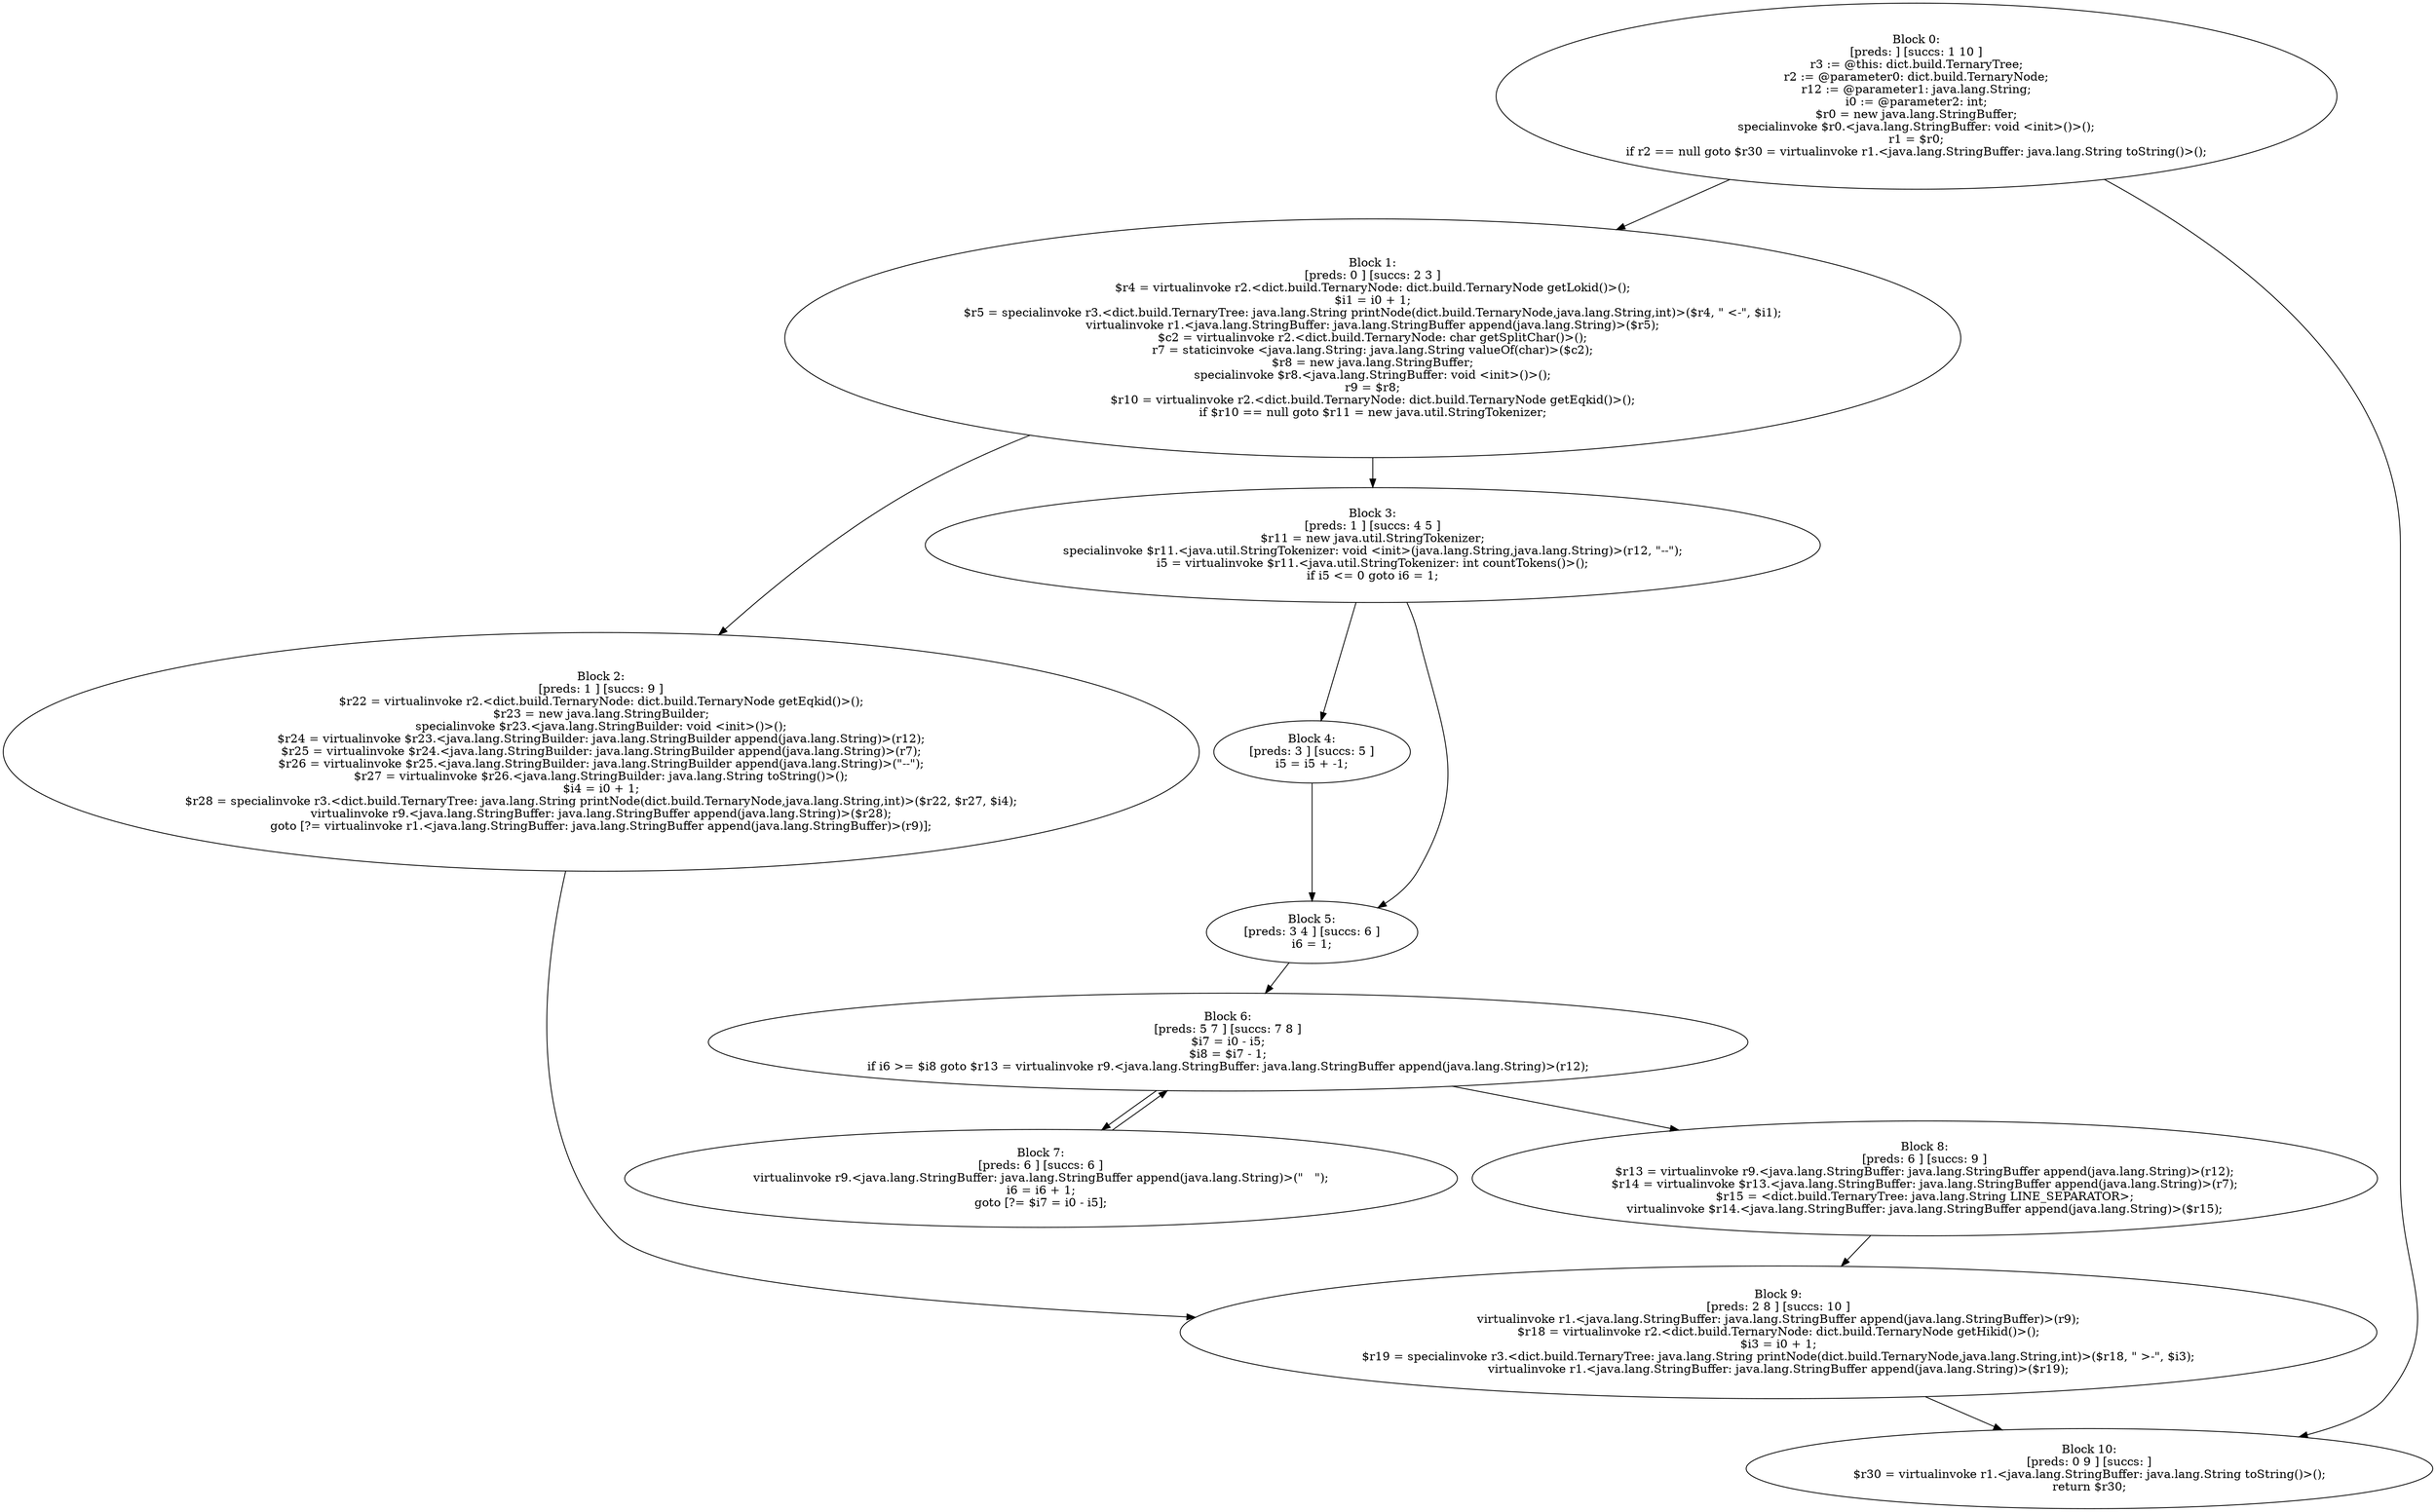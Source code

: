 digraph "unitGraph" {
    "Block 0:
[preds: ] [succs: 1 10 ]
r3 := @this: dict.build.TernaryTree;
r2 := @parameter0: dict.build.TernaryNode;
r12 := @parameter1: java.lang.String;
i0 := @parameter2: int;
$r0 = new java.lang.StringBuffer;
specialinvoke $r0.<java.lang.StringBuffer: void <init>()>();
r1 = $r0;
if r2 == null goto $r30 = virtualinvoke r1.<java.lang.StringBuffer: java.lang.String toString()>();
"
    "Block 1:
[preds: 0 ] [succs: 2 3 ]
$r4 = virtualinvoke r2.<dict.build.TernaryNode: dict.build.TernaryNode getLokid()>();
$i1 = i0 + 1;
$r5 = specialinvoke r3.<dict.build.TernaryTree: java.lang.String printNode(dict.build.TernaryNode,java.lang.String,int)>($r4, \" <-\", $i1);
virtualinvoke r1.<java.lang.StringBuffer: java.lang.StringBuffer append(java.lang.String)>($r5);
$c2 = virtualinvoke r2.<dict.build.TernaryNode: char getSplitChar()>();
r7 = staticinvoke <java.lang.String: java.lang.String valueOf(char)>($c2);
$r8 = new java.lang.StringBuffer;
specialinvoke $r8.<java.lang.StringBuffer: void <init>()>();
r9 = $r8;
$r10 = virtualinvoke r2.<dict.build.TernaryNode: dict.build.TernaryNode getEqkid()>();
if $r10 == null goto $r11 = new java.util.StringTokenizer;
"
    "Block 2:
[preds: 1 ] [succs: 9 ]
$r22 = virtualinvoke r2.<dict.build.TernaryNode: dict.build.TernaryNode getEqkid()>();
$r23 = new java.lang.StringBuilder;
specialinvoke $r23.<java.lang.StringBuilder: void <init>()>();
$r24 = virtualinvoke $r23.<java.lang.StringBuilder: java.lang.StringBuilder append(java.lang.String)>(r12);
$r25 = virtualinvoke $r24.<java.lang.StringBuilder: java.lang.StringBuilder append(java.lang.String)>(r7);
$r26 = virtualinvoke $r25.<java.lang.StringBuilder: java.lang.StringBuilder append(java.lang.String)>(\"--\");
$r27 = virtualinvoke $r26.<java.lang.StringBuilder: java.lang.String toString()>();
$i4 = i0 + 1;
$r28 = specialinvoke r3.<dict.build.TernaryTree: java.lang.String printNode(dict.build.TernaryNode,java.lang.String,int)>($r22, $r27, $i4);
virtualinvoke r9.<java.lang.StringBuffer: java.lang.StringBuffer append(java.lang.String)>($r28);
goto [?= virtualinvoke r1.<java.lang.StringBuffer: java.lang.StringBuffer append(java.lang.StringBuffer)>(r9)];
"
    "Block 3:
[preds: 1 ] [succs: 4 5 ]
$r11 = new java.util.StringTokenizer;
specialinvoke $r11.<java.util.StringTokenizer: void <init>(java.lang.String,java.lang.String)>(r12, \"--\");
i5 = virtualinvoke $r11.<java.util.StringTokenizer: int countTokens()>();
if i5 <= 0 goto i6 = 1;
"
    "Block 4:
[preds: 3 ] [succs: 5 ]
i5 = i5 + -1;
"
    "Block 5:
[preds: 3 4 ] [succs: 6 ]
i6 = 1;
"
    "Block 6:
[preds: 5 7 ] [succs: 7 8 ]
$i7 = i0 - i5;
$i8 = $i7 - 1;
if i6 >= $i8 goto $r13 = virtualinvoke r9.<java.lang.StringBuffer: java.lang.StringBuffer append(java.lang.String)>(r12);
"
    "Block 7:
[preds: 6 ] [succs: 6 ]
virtualinvoke r9.<java.lang.StringBuffer: java.lang.StringBuffer append(java.lang.String)>(\"   \");
i6 = i6 + 1;
goto [?= $i7 = i0 - i5];
"
    "Block 8:
[preds: 6 ] [succs: 9 ]
$r13 = virtualinvoke r9.<java.lang.StringBuffer: java.lang.StringBuffer append(java.lang.String)>(r12);
$r14 = virtualinvoke $r13.<java.lang.StringBuffer: java.lang.StringBuffer append(java.lang.String)>(r7);
$r15 = <dict.build.TernaryTree: java.lang.String LINE_SEPARATOR>;
virtualinvoke $r14.<java.lang.StringBuffer: java.lang.StringBuffer append(java.lang.String)>($r15);
"
    "Block 9:
[preds: 2 8 ] [succs: 10 ]
virtualinvoke r1.<java.lang.StringBuffer: java.lang.StringBuffer append(java.lang.StringBuffer)>(r9);
$r18 = virtualinvoke r2.<dict.build.TernaryNode: dict.build.TernaryNode getHikid()>();
$i3 = i0 + 1;
$r19 = specialinvoke r3.<dict.build.TernaryTree: java.lang.String printNode(dict.build.TernaryNode,java.lang.String,int)>($r18, \" >-\", $i3);
virtualinvoke r1.<java.lang.StringBuffer: java.lang.StringBuffer append(java.lang.String)>($r19);
"
    "Block 10:
[preds: 0 9 ] [succs: ]
$r30 = virtualinvoke r1.<java.lang.StringBuffer: java.lang.String toString()>();
return $r30;
"
    "Block 0:
[preds: ] [succs: 1 10 ]
r3 := @this: dict.build.TernaryTree;
r2 := @parameter0: dict.build.TernaryNode;
r12 := @parameter1: java.lang.String;
i0 := @parameter2: int;
$r0 = new java.lang.StringBuffer;
specialinvoke $r0.<java.lang.StringBuffer: void <init>()>();
r1 = $r0;
if r2 == null goto $r30 = virtualinvoke r1.<java.lang.StringBuffer: java.lang.String toString()>();
"->"Block 1:
[preds: 0 ] [succs: 2 3 ]
$r4 = virtualinvoke r2.<dict.build.TernaryNode: dict.build.TernaryNode getLokid()>();
$i1 = i0 + 1;
$r5 = specialinvoke r3.<dict.build.TernaryTree: java.lang.String printNode(dict.build.TernaryNode,java.lang.String,int)>($r4, \" <-\", $i1);
virtualinvoke r1.<java.lang.StringBuffer: java.lang.StringBuffer append(java.lang.String)>($r5);
$c2 = virtualinvoke r2.<dict.build.TernaryNode: char getSplitChar()>();
r7 = staticinvoke <java.lang.String: java.lang.String valueOf(char)>($c2);
$r8 = new java.lang.StringBuffer;
specialinvoke $r8.<java.lang.StringBuffer: void <init>()>();
r9 = $r8;
$r10 = virtualinvoke r2.<dict.build.TernaryNode: dict.build.TernaryNode getEqkid()>();
if $r10 == null goto $r11 = new java.util.StringTokenizer;
";
    "Block 0:
[preds: ] [succs: 1 10 ]
r3 := @this: dict.build.TernaryTree;
r2 := @parameter0: dict.build.TernaryNode;
r12 := @parameter1: java.lang.String;
i0 := @parameter2: int;
$r0 = new java.lang.StringBuffer;
specialinvoke $r0.<java.lang.StringBuffer: void <init>()>();
r1 = $r0;
if r2 == null goto $r30 = virtualinvoke r1.<java.lang.StringBuffer: java.lang.String toString()>();
"->"Block 10:
[preds: 0 9 ] [succs: ]
$r30 = virtualinvoke r1.<java.lang.StringBuffer: java.lang.String toString()>();
return $r30;
";
    "Block 1:
[preds: 0 ] [succs: 2 3 ]
$r4 = virtualinvoke r2.<dict.build.TernaryNode: dict.build.TernaryNode getLokid()>();
$i1 = i0 + 1;
$r5 = specialinvoke r3.<dict.build.TernaryTree: java.lang.String printNode(dict.build.TernaryNode,java.lang.String,int)>($r4, \" <-\", $i1);
virtualinvoke r1.<java.lang.StringBuffer: java.lang.StringBuffer append(java.lang.String)>($r5);
$c2 = virtualinvoke r2.<dict.build.TernaryNode: char getSplitChar()>();
r7 = staticinvoke <java.lang.String: java.lang.String valueOf(char)>($c2);
$r8 = new java.lang.StringBuffer;
specialinvoke $r8.<java.lang.StringBuffer: void <init>()>();
r9 = $r8;
$r10 = virtualinvoke r2.<dict.build.TernaryNode: dict.build.TernaryNode getEqkid()>();
if $r10 == null goto $r11 = new java.util.StringTokenizer;
"->"Block 2:
[preds: 1 ] [succs: 9 ]
$r22 = virtualinvoke r2.<dict.build.TernaryNode: dict.build.TernaryNode getEqkid()>();
$r23 = new java.lang.StringBuilder;
specialinvoke $r23.<java.lang.StringBuilder: void <init>()>();
$r24 = virtualinvoke $r23.<java.lang.StringBuilder: java.lang.StringBuilder append(java.lang.String)>(r12);
$r25 = virtualinvoke $r24.<java.lang.StringBuilder: java.lang.StringBuilder append(java.lang.String)>(r7);
$r26 = virtualinvoke $r25.<java.lang.StringBuilder: java.lang.StringBuilder append(java.lang.String)>(\"--\");
$r27 = virtualinvoke $r26.<java.lang.StringBuilder: java.lang.String toString()>();
$i4 = i0 + 1;
$r28 = specialinvoke r3.<dict.build.TernaryTree: java.lang.String printNode(dict.build.TernaryNode,java.lang.String,int)>($r22, $r27, $i4);
virtualinvoke r9.<java.lang.StringBuffer: java.lang.StringBuffer append(java.lang.String)>($r28);
goto [?= virtualinvoke r1.<java.lang.StringBuffer: java.lang.StringBuffer append(java.lang.StringBuffer)>(r9)];
";
    "Block 1:
[preds: 0 ] [succs: 2 3 ]
$r4 = virtualinvoke r2.<dict.build.TernaryNode: dict.build.TernaryNode getLokid()>();
$i1 = i0 + 1;
$r5 = specialinvoke r3.<dict.build.TernaryTree: java.lang.String printNode(dict.build.TernaryNode,java.lang.String,int)>($r4, \" <-\", $i1);
virtualinvoke r1.<java.lang.StringBuffer: java.lang.StringBuffer append(java.lang.String)>($r5);
$c2 = virtualinvoke r2.<dict.build.TernaryNode: char getSplitChar()>();
r7 = staticinvoke <java.lang.String: java.lang.String valueOf(char)>($c2);
$r8 = new java.lang.StringBuffer;
specialinvoke $r8.<java.lang.StringBuffer: void <init>()>();
r9 = $r8;
$r10 = virtualinvoke r2.<dict.build.TernaryNode: dict.build.TernaryNode getEqkid()>();
if $r10 == null goto $r11 = new java.util.StringTokenizer;
"->"Block 3:
[preds: 1 ] [succs: 4 5 ]
$r11 = new java.util.StringTokenizer;
specialinvoke $r11.<java.util.StringTokenizer: void <init>(java.lang.String,java.lang.String)>(r12, \"--\");
i5 = virtualinvoke $r11.<java.util.StringTokenizer: int countTokens()>();
if i5 <= 0 goto i6 = 1;
";
    "Block 2:
[preds: 1 ] [succs: 9 ]
$r22 = virtualinvoke r2.<dict.build.TernaryNode: dict.build.TernaryNode getEqkid()>();
$r23 = new java.lang.StringBuilder;
specialinvoke $r23.<java.lang.StringBuilder: void <init>()>();
$r24 = virtualinvoke $r23.<java.lang.StringBuilder: java.lang.StringBuilder append(java.lang.String)>(r12);
$r25 = virtualinvoke $r24.<java.lang.StringBuilder: java.lang.StringBuilder append(java.lang.String)>(r7);
$r26 = virtualinvoke $r25.<java.lang.StringBuilder: java.lang.StringBuilder append(java.lang.String)>(\"--\");
$r27 = virtualinvoke $r26.<java.lang.StringBuilder: java.lang.String toString()>();
$i4 = i0 + 1;
$r28 = specialinvoke r3.<dict.build.TernaryTree: java.lang.String printNode(dict.build.TernaryNode,java.lang.String,int)>($r22, $r27, $i4);
virtualinvoke r9.<java.lang.StringBuffer: java.lang.StringBuffer append(java.lang.String)>($r28);
goto [?= virtualinvoke r1.<java.lang.StringBuffer: java.lang.StringBuffer append(java.lang.StringBuffer)>(r9)];
"->"Block 9:
[preds: 2 8 ] [succs: 10 ]
virtualinvoke r1.<java.lang.StringBuffer: java.lang.StringBuffer append(java.lang.StringBuffer)>(r9);
$r18 = virtualinvoke r2.<dict.build.TernaryNode: dict.build.TernaryNode getHikid()>();
$i3 = i0 + 1;
$r19 = specialinvoke r3.<dict.build.TernaryTree: java.lang.String printNode(dict.build.TernaryNode,java.lang.String,int)>($r18, \" >-\", $i3);
virtualinvoke r1.<java.lang.StringBuffer: java.lang.StringBuffer append(java.lang.String)>($r19);
";
    "Block 3:
[preds: 1 ] [succs: 4 5 ]
$r11 = new java.util.StringTokenizer;
specialinvoke $r11.<java.util.StringTokenizer: void <init>(java.lang.String,java.lang.String)>(r12, \"--\");
i5 = virtualinvoke $r11.<java.util.StringTokenizer: int countTokens()>();
if i5 <= 0 goto i6 = 1;
"->"Block 4:
[preds: 3 ] [succs: 5 ]
i5 = i5 + -1;
";
    "Block 3:
[preds: 1 ] [succs: 4 5 ]
$r11 = new java.util.StringTokenizer;
specialinvoke $r11.<java.util.StringTokenizer: void <init>(java.lang.String,java.lang.String)>(r12, \"--\");
i5 = virtualinvoke $r11.<java.util.StringTokenizer: int countTokens()>();
if i5 <= 0 goto i6 = 1;
"->"Block 5:
[preds: 3 4 ] [succs: 6 ]
i6 = 1;
";
    "Block 4:
[preds: 3 ] [succs: 5 ]
i5 = i5 + -1;
"->"Block 5:
[preds: 3 4 ] [succs: 6 ]
i6 = 1;
";
    "Block 5:
[preds: 3 4 ] [succs: 6 ]
i6 = 1;
"->"Block 6:
[preds: 5 7 ] [succs: 7 8 ]
$i7 = i0 - i5;
$i8 = $i7 - 1;
if i6 >= $i8 goto $r13 = virtualinvoke r9.<java.lang.StringBuffer: java.lang.StringBuffer append(java.lang.String)>(r12);
";
    "Block 6:
[preds: 5 7 ] [succs: 7 8 ]
$i7 = i0 - i5;
$i8 = $i7 - 1;
if i6 >= $i8 goto $r13 = virtualinvoke r9.<java.lang.StringBuffer: java.lang.StringBuffer append(java.lang.String)>(r12);
"->"Block 7:
[preds: 6 ] [succs: 6 ]
virtualinvoke r9.<java.lang.StringBuffer: java.lang.StringBuffer append(java.lang.String)>(\"   \");
i6 = i6 + 1;
goto [?= $i7 = i0 - i5];
";
    "Block 6:
[preds: 5 7 ] [succs: 7 8 ]
$i7 = i0 - i5;
$i8 = $i7 - 1;
if i6 >= $i8 goto $r13 = virtualinvoke r9.<java.lang.StringBuffer: java.lang.StringBuffer append(java.lang.String)>(r12);
"->"Block 8:
[preds: 6 ] [succs: 9 ]
$r13 = virtualinvoke r9.<java.lang.StringBuffer: java.lang.StringBuffer append(java.lang.String)>(r12);
$r14 = virtualinvoke $r13.<java.lang.StringBuffer: java.lang.StringBuffer append(java.lang.String)>(r7);
$r15 = <dict.build.TernaryTree: java.lang.String LINE_SEPARATOR>;
virtualinvoke $r14.<java.lang.StringBuffer: java.lang.StringBuffer append(java.lang.String)>($r15);
";
    "Block 7:
[preds: 6 ] [succs: 6 ]
virtualinvoke r9.<java.lang.StringBuffer: java.lang.StringBuffer append(java.lang.String)>(\"   \");
i6 = i6 + 1;
goto [?= $i7 = i0 - i5];
"->"Block 6:
[preds: 5 7 ] [succs: 7 8 ]
$i7 = i0 - i5;
$i8 = $i7 - 1;
if i6 >= $i8 goto $r13 = virtualinvoke r9.<java.lang.StringBuffer: java.lang.StringBuffer append(java.lang.String)>(r12);
";
    "Block 8:
[preds: 6 ] [succs: 9 ]
$r13 = virtualinvoke r9.<java.lang.StringBuffer: java.lang.StringBuffer append(java.lang.String)>(r12);
$r14 = virtualinvoke $r13.<java.lang.StringBuffer: java.lang.StringBuffer append(java.lang.String)>(r7);
$r15 = <dict.build.TernaryTree: java.lang.String LINE_SEPARATOR>;
virtualinvoke $r14.<java.lang.StringBuffer: java.lang.StringBuffer append(java.lang.String)>($r15);
"->"Block 9:
[preds: 2 8 ] [succs: 10 ]
virtualinvoke r1.<java.lang.StringBuffer: java.lang.StringBuffer append(java.lang.StringBuffer)>(r9);
$r18 = virtualinvoke r2.<dict.build.TernaryNode: dict.build.TernaryNode getHikid()>();
$i3 = i0 + 1;
$r19 = specialinvoke r3.<dict.build.TernaryTree: java.lang.String printNode(dict.build.TernaryNode,java.lang.String,int)>($r18, \" >-\", $i3);
virtualinvoke r1.<java.lang.StringBuffer: java.lang.StringBuffer append(java.lang.String)>($r19);
";
    "Block 9:
[preds: 2 8 ] [succs: 10 ]
virtualinvoke r1.<java.lang.StringBuffer: java.lang.StringBuffer append(java.lang.StringBuffer)>(r9);
$r18 = virtualinvoke r2.<dict.build.TernaryNode: dict.build.TernaryNode getHikid()>();
$i3 = i0 + 1;
$r19 = specialinvoke r3.<dict.build.TernaryTree: java.lang.String printNode(dict.build.TernaryNode,java.lang.String,int)>($r18, \" >-\", $i3);
virtualinvoke r1.<java.lang.StringBuffer: java.lang.StringBuffer append(java.lang.String)>($r19);
"->"Block 10:
[preds: 0 9 ] [succs: ]
$r30 = virtualinvoke r1.<java.lang.StringBuffer: java.lang.String toString()>();
return $r30;
";
}
